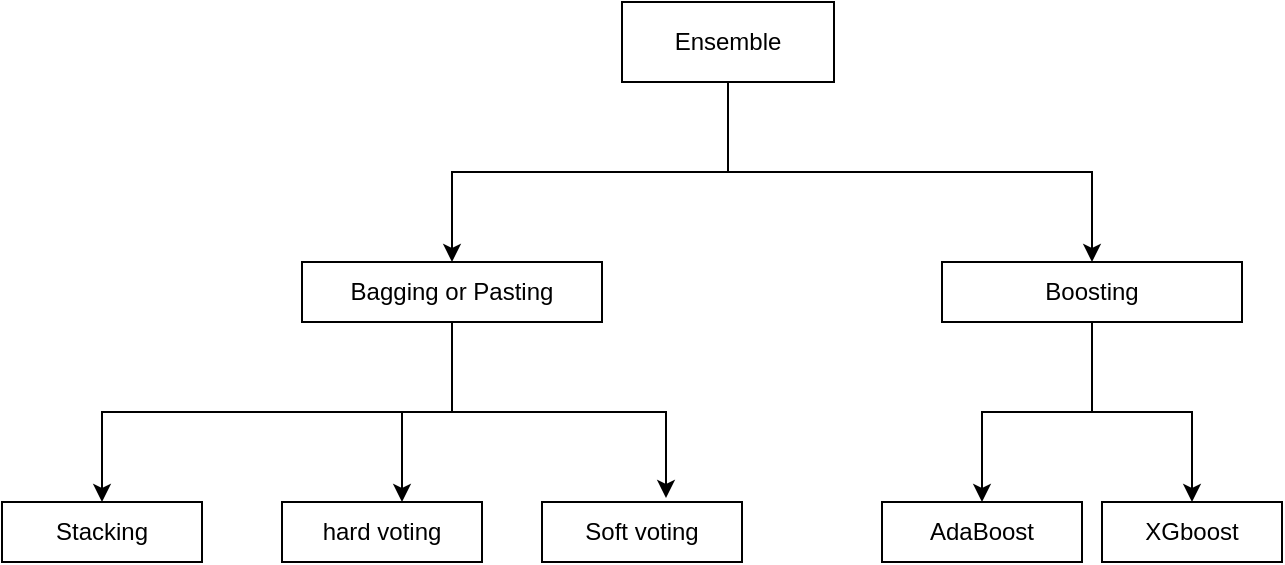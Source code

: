 <mxfile version="14.1.8" type="device"><diagram id="CoJSJ3GvMK9geNeNjIFo" name="Page-1"><mxGraphModel dx="1422" dy="762" grid="1" gridSize="10" guides="1" tooltips="1" connect="1" arrows="1" fold="1" page="1" pageScale="1" pageWidth="827" pageHeight="1169" math="0" shadow="0"><root><mxCell id="0"/><mxCell id="1" parent="0"/><mxCell id="DiLJ2Q4ojVf2WuQkubZf-5" style="edgeStyle=orthogonalEdgeStyle;rounded=0;orthogonalLoop=1;jettySize=auto;html=1;exitX=0.5;exitY=1;exitDx=0;exitDy=0;entryX=0.5;entryY=0;entryDx=0;entryDy=0;" edge="1" parent="1" source="oCTTJJDXIHRp_HwIQGqz-1" target="oCTTJJDXIHRp_HwIQGqz-9"><mxGeometry relative="1" as="geometry"/></mxCell><mxCell id="DiLJ2Q4ojVf2WuQkubZf-6" style="edgeStyle=orthogonalEdgeStyle;rounded=0;orthogonalLoop=1;jettySize=auto;html=1;exitX=0.5;exitY=1;exitDx=0;exitDy=0;" edge="1" parent="1" source="oCTTJJDXIHRp_HwIQGqz-1" target="DiLJ2Q4ojVf2WuQkubZf-1"><mxGeometry relative="1" as="geometry"/></mxCell><mxCell id="oCTTJJDXIHRp_HwIQGqz-1" value="Ensemble" style="rounded=0;whiteSpace=wrap;html=1;" parent="1" vertex="1"><mxGeometry x="390" y="40" width="106" height="40" as="geometry"/></mxCell><mxCell id="DiLJ2Q4ojVf2WuQkubZf-12" style="edgeStyle=orthogonalEdgeStyle;rounded=0;orthogonalLoop=1;jettySize=auto;html=1;exitX=0.5;exitY=1;exitDx=0;exitDy=0;entryX=0.5;entryY=0;entryDx=0;entryDy=0;" edge="1" parent="1" source="oCTTJJDXIHRp_HwIQGqz-9" target="DiLJ2Q4ojVf2WuQkubZf-2"><mxGeometry relative="1" as="geometry"/></mxCell><mxCell id="DiLJ2Q4ojVf2WuQkubZf-13" style="edgeStyle=orthogonalEdgeStyle;rounded=0;orthogonalLoop=1;jettySize=auto;html=1;exitX=0.5;exitY=1;exitDx=0;exitDy=0;entryX=0.6;entryY=0;entryDx=0;entryDy=0;entryPerimeter=0;" edge="1" parent="1" source="oCTTJJDXIHRp_HwIQGqz-9" target="DiLJ2Q4ojVf2WuQkubZf-10"><mxGeometry relative="1" as="geometry"/></mxCell><mxCell id="DiLJ2Q4ojVf2WuQkubZf-14" style="edgeStyle=orthogonalEdgeStyle;rounded=0;orthogonalLoop=1;jettySize=auto;html=1;exitX=0.5;exitY=1;exitDx=0;exitDy=0;entryX=0.62;entryY=-0.067;entryDx=0;entryDy=0;entryPerimeter=0;" edge="1" parent="1" source="oCTTJJDXIHRp_HwIQGqz-9" target="DiLJ2Q4ojVf2WuQkubZf-11"><mxGeometry relative="1" as="geometry"/></mxCell><mxCell id="oCTTJJDXIHRp_HwIQGqz-9" value="Bagging or Pasting" style="rounded=0;whiteSpace=wrap;html=1;" parent="1" vertex="1"><mxGeometry x="230" y="170" width="150" height="30" as="geometry"/></mxCell><mxCell id="DiLJ2Q4ojVf2WuQkubZf-15" style="edgeStyle=orthogonalEdgeStyle;rounded=0;orthogonalLoop=1;jettySize=auto;html=1;exitX=0.5;exitY=1;exitDx=0;exitDy=0;entryX=0.5;entryY=0;entryDx=0;entryDy=0;" edge="1" parent="1" source="DiLJ2Q4ojVf2WuQkubZf-1" target="DiLJ2Q4ojVf2WuQkubZf-7"><mxGeometry relative="1" as="geometry"/></mxCell><mxCell id="DiLJ2Q4ojVf2WuQkubZf-17" style="edgeStyle=orthogonalEdgeStyle;rounded=0;orthogonalLoop=1;jettySize=auto;html=1;exitX=0.5;exitY=1;exitDx=0;exitDy=0;entryX=0.5;entryY=0;entryDx=0;entryDy=0;" edge="1" parent="1" source="DiLJ2Q4ojVf2WuQkubZf-1" target="DiLJ2Q4ojVf2WuQkubZf-8"><mxGeometry relative="1" as="geometry"/></mxCell><mxCell id="DiLJ2Q4ojVf2WuQkubZf-1" value="Boosting" style="rounded=0;whiteSpace=wrap;html=1;" vertex="1" parent="1"><mxGeometry x="550" y="170" width="150" height="30" as="geometry"/></mxCell><mxCell id="DiLJ2Q4ojVf2WuQkubZf-2" value="Stacking" style="rounded=0;whiteSpace=wrap;html=1;" vertex="1" parent="1"><mxGeometry x="80" y="290" width="100" height="30" as="geometry"/></mxCell><mxCell id="DiLJ2Q4ojVf2WuQkubZf-7" value="AdaBoost" style="rounded=0;whiteSpace=wrap;html=1;" vertex="1" parent="1"><mxGeometry x="520" y="290" width="100" height="30" as="geometry"/></mxCell><mxCell id="DiLJ2Q4ojVf2WuQkubZf-8" value="XGboost" style="rounded=0;whiteSpace=wrap;html=1;" vertex="1" parent="1"><mxGeometry x="630" y="290" width="90" height="30" as="geometry"/></mxCell><mxCell id="DiLJ2Q4ojVf2WuQkubZf-10" value="hard voting" style="rounded=0;whiteSpace=wrap;html=1;" vertex="1" parent="1"><mxGeometry x="220" y="290" width="100" height="30" as="geometry"/></mxCell><mxCell id="DiLJ2Q4ojVf2WuQkubZf-11" value="Soft voting" style="rounded=0;whiteSpace=wrap;html=1;" vertex="1" parent="1"><mxGeometry x="350" y="290" width="100" height="30" as="geometry"/></mxCell></root></mxGraphModel></diagram></mxfile>
